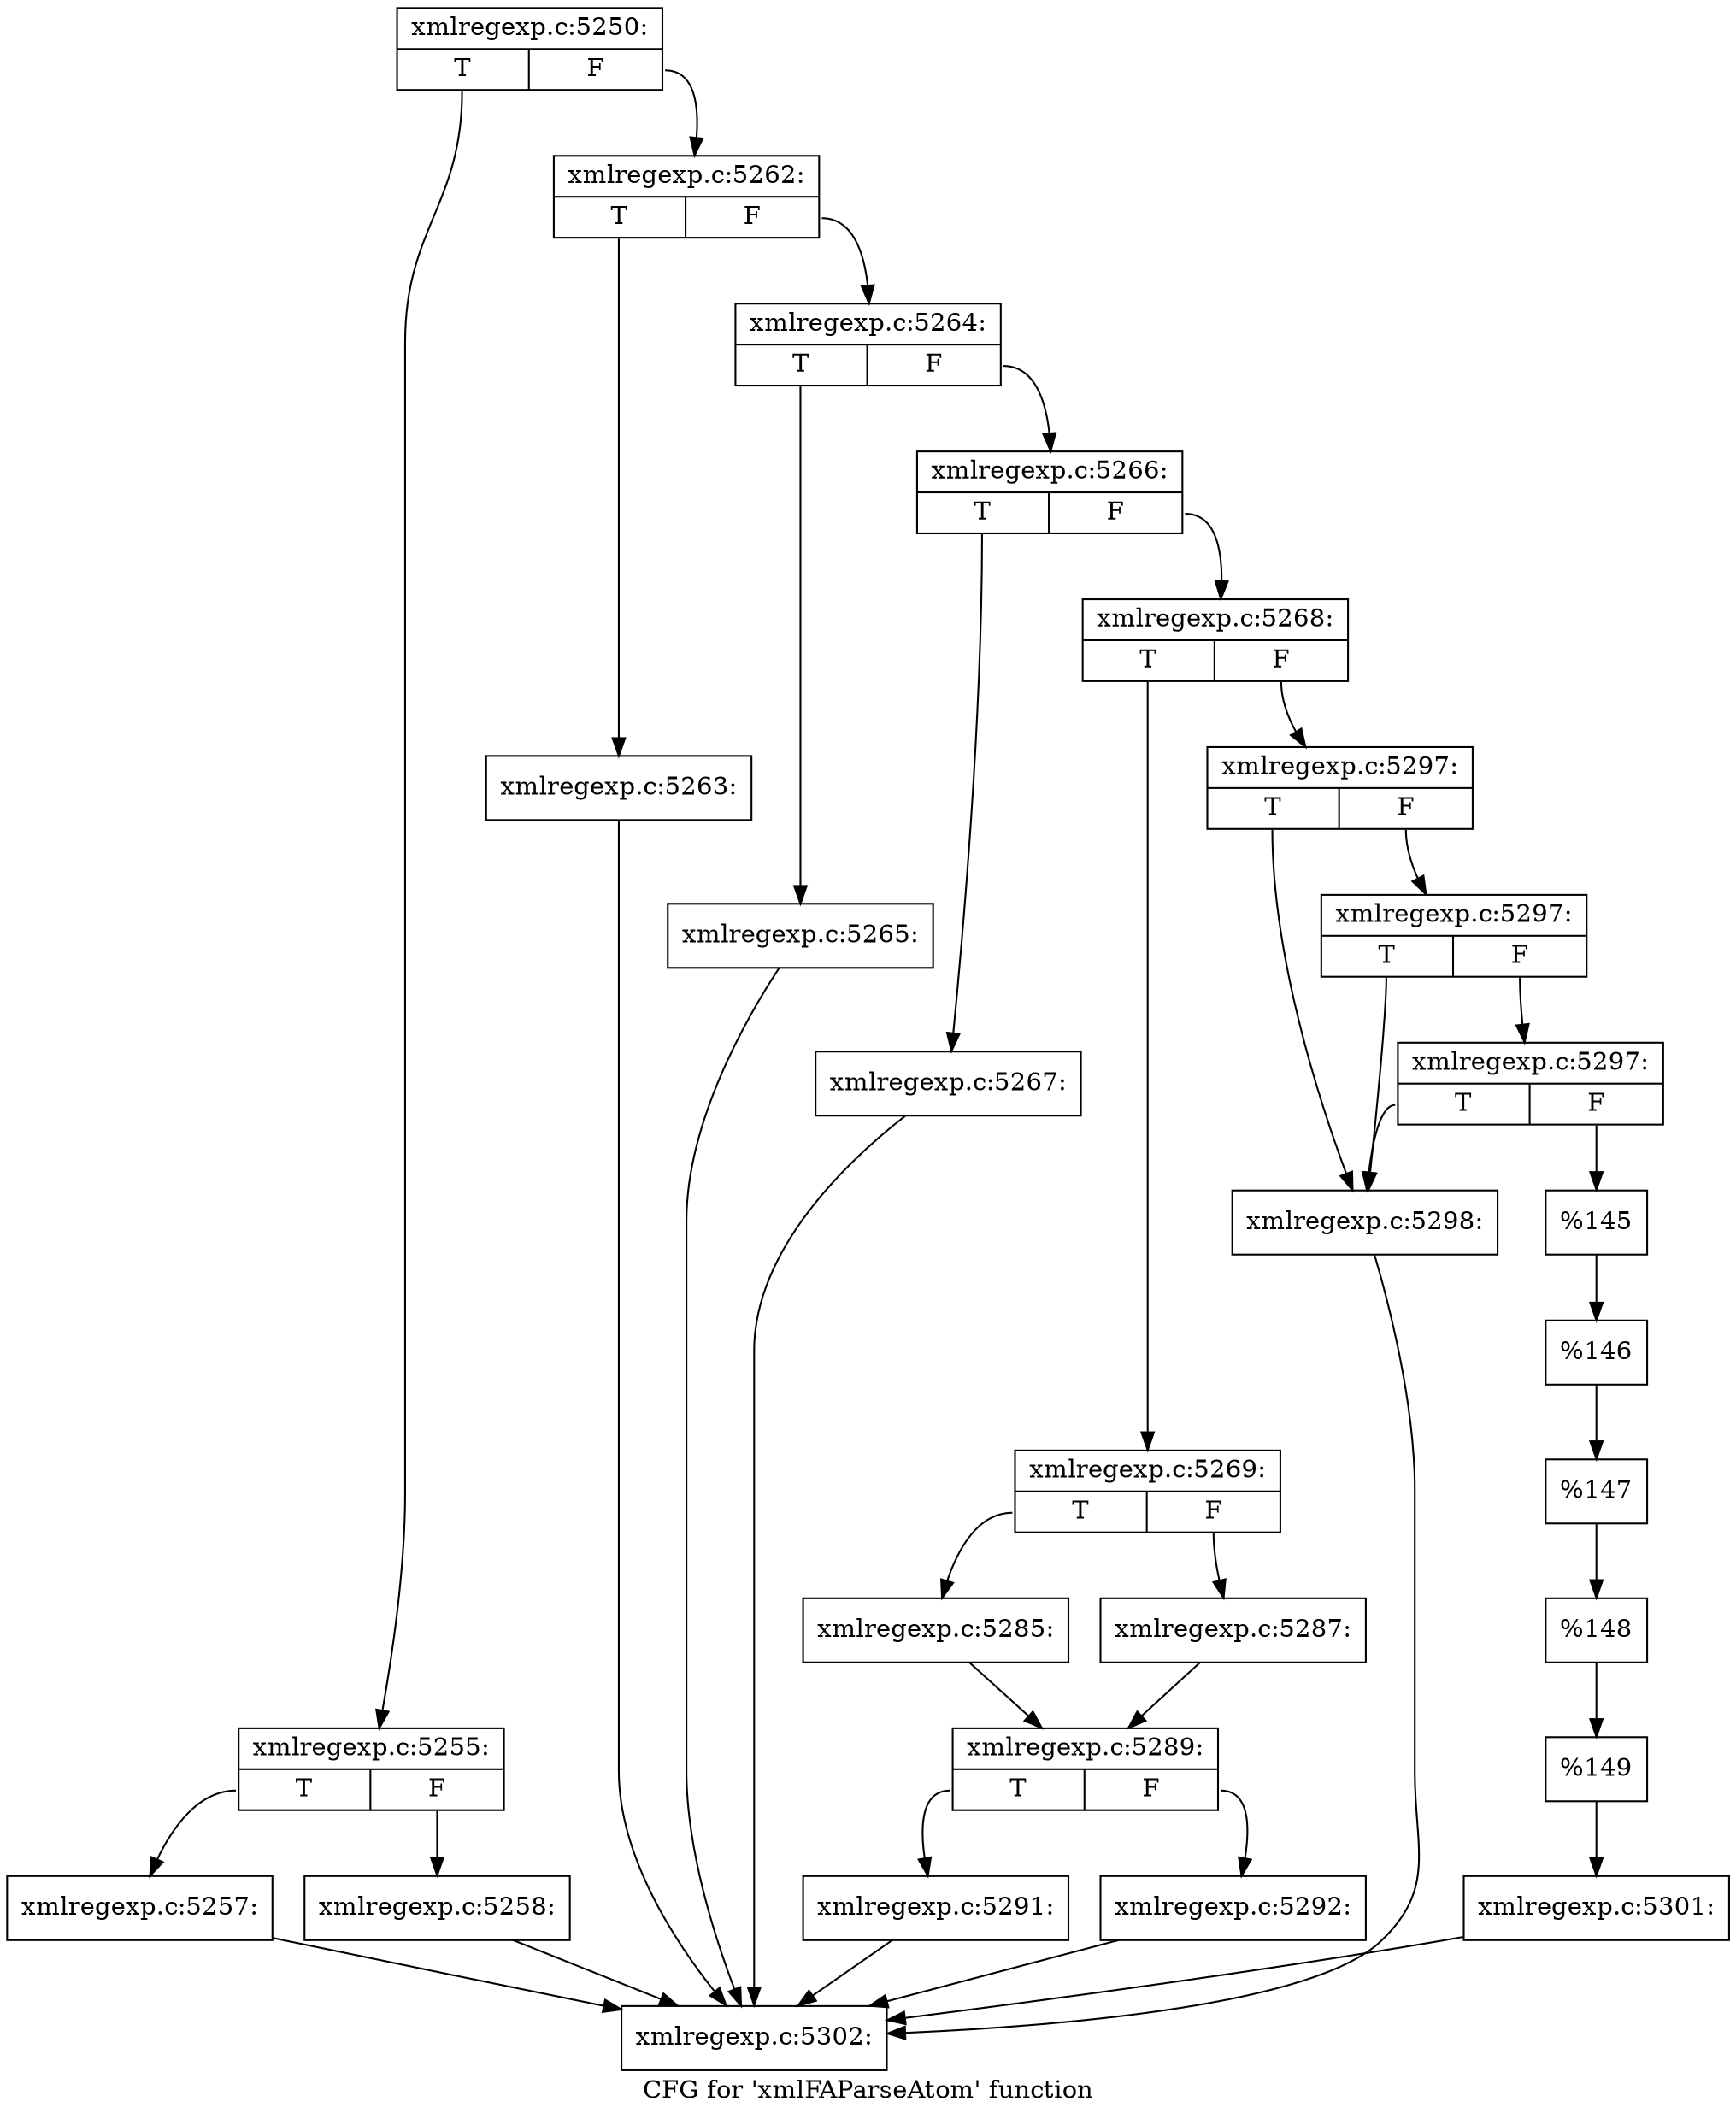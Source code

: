 digraph "CFG for 'xmlFAParseAtom' function" {
	label="CFG for 'xmlFAParseAtom' function";

	Node0x42cc5a0 [shape=record,label="{xmlregexp.c:5250:|{<s0>T|<s1>F}}"];
	Node0x42cc5a0:s0 -> Node0x42cd2e0;
	Node0x42cc5a0:s1 -> Node0x42cd6e0;
	Node0x42cd2e0 [shape=record,label="{xmlregexp.c:5255:|{<s0>T|<s1>F}}"];
	Node0x42cd2e0:s0 -> Node0x42cdb20;
	Node0x42cd2e0:s1 -> Node0x42cdb70;
	Node0x42cdb20 [shape=record,label="{xmlregexp.c:5257:}"];
	Node0x42cdb20 -> Node0x42ca480;
	Node0x42cdb70 [shape=record,label="{xmlregexp.c:5258:}"];
	Node0x42cdb70 -> Node0x42ca480;
	Node0x42cd6e0 [shape=record,label="{xmlregexp.c:5262:|{<s0>T|<s1>F}}"];
	Node0x42cd6e0:s0 -> Node0x3eec880;
	Node0x42cd6e0:s1 -> Node0x42d8460;
	Node0x3eec880 [shape=record,label="{xmlregexp.c:5263:}"];
	Node0x3eec880 -> Node0x42ca480;
	Node0x42d8460 [shape=record,label="{xmlregexp.c:5264:|{<s0>T|<s1>F}}"];
	Node0x42d8460:s0 -> Node0x42d89b0;
	Node0x42d8460:s1 -> Node0x42d8a50;
	Node0x42d89b0 [shape=record,label="{xmlregexp.c:5265:}"];
	Node0x42d89b0 -> Node0x42ca480;
	Node0x42d8a50 [shape=record,label="{xmlregexp.c:5266:|{<s0>T|<s1>F}}"];
	Node0x42d8a50:s0 -> Node0x42d90c0;
	Node0x42d8a50:s1 -> Node0x42d9160;
	Node0x42d90c0 [shape=record,label="{xmlregexp.c:5267:}"];
	Node0x42d90c0 -> Node0x42ca480;
	Node0x42d9160 [shape=record,label="{xmlregexp.c:5268:|{<s0>T|<s1>F}}"];
	Node0x42d9160:s0 -> Node0x42d97d0;
	Node0x42d9160:s1 -> Node0x42d9870;
	Node0x42d97d0 [shape=record,label="{xmlregexp.c:5269:|{<s0>T|<s1>F}}"];
	Node0x42d97d0:s0 -> Node0x42dba50;
	Node0x42d97d0:s1 -> Node0x42dbaf0;
	Node0x42dba50 [shape=record,label="{xmlregexp.c:5285:}"];
	Node0x42dba50 -> Node0x42dbaa0;
	Node0x42dbaf0 [shape=record,label="{xmlregexp.c:5287:}"];
	Node0x42dbaf0 -> Node0x42dbaa0;
	Node0x42dbaa0 [shape=record,label="{xmlregexp.c:5289:|{<s0>T|<s1>F}}"];
	Node0x42dbaa0:s0 -> Node0x42dccd0;
	Node0x42dbaa0:s1 -> Node0x42dcd20;
	Node0x42dccd0 [shape=record,label="{xmlregexp.c:5291:}"];
	Node0x42dccd0 -> Node0x42ca480;
	Node0x42dcd20 [shape=record,label="{xmlregexp.c:5292:}"];
	Node0x42dcd20 -> Node0x42ca480;
	Node0x42d9870 [shape=record,label="{xmlregexp.c:5297:|{<s0>T|<s1>F}}"];
	Node0x42d9870:s0 -> Node0x42de420;
	Node0x42d9870:s1 -> Node0x42de540;
	Node0x42de540 [shape=record,label="{xmlregexp.c:5297:|{<s0>T|<s1>F}}"];
	Node0x42de540:s0 -> Node0x42de420;
	Node0x42de540:s1 -> Node0x42de4c0;
	Node0x42de4c0 [shape=record,label="{xmlregexp.c:5297:|{<s0>T|<s1>F}}"];
	Node0x42de4c0:s0 -> Node0x42de420;
	Node0x42de4c0:s1 -> Node0x42de470;
	Node0x42de420 [shape=record,label="{xmlregexp.c:5298:}"];
	Node0x42de420 -> Node0x42ca480;
	Node0x42de470 [shape=record,label="{%145}"];
	Node0x42de470 -> Node0x42d9820;
	Node0x42d9820 [shape=record,label="{%146}"];
	Node0x42d9820 -> Node0x42d9110;
	Node0x42d9110 [shape=record,label="{%147}"];
	Node0x42d9110 -> Node0x42d8a00;
	Node0x42d8a00 [shape=record,label="{%148}"];
	Node0x42d8a00 -> Node0x42ce400;
	Node0x42ce400 [shape=record,label="{%149}"];
	Node0x42ce400 -> Node0x42cd610;
	Node0x42cd610 [shape=record,label="{xmlregexp.c:5301:}"];
	Node0x42cd610 -> Node0x42ca480;
	Node0x42ca480 [shape=record,label="{xmlregexp.c:5302:}"];
}
